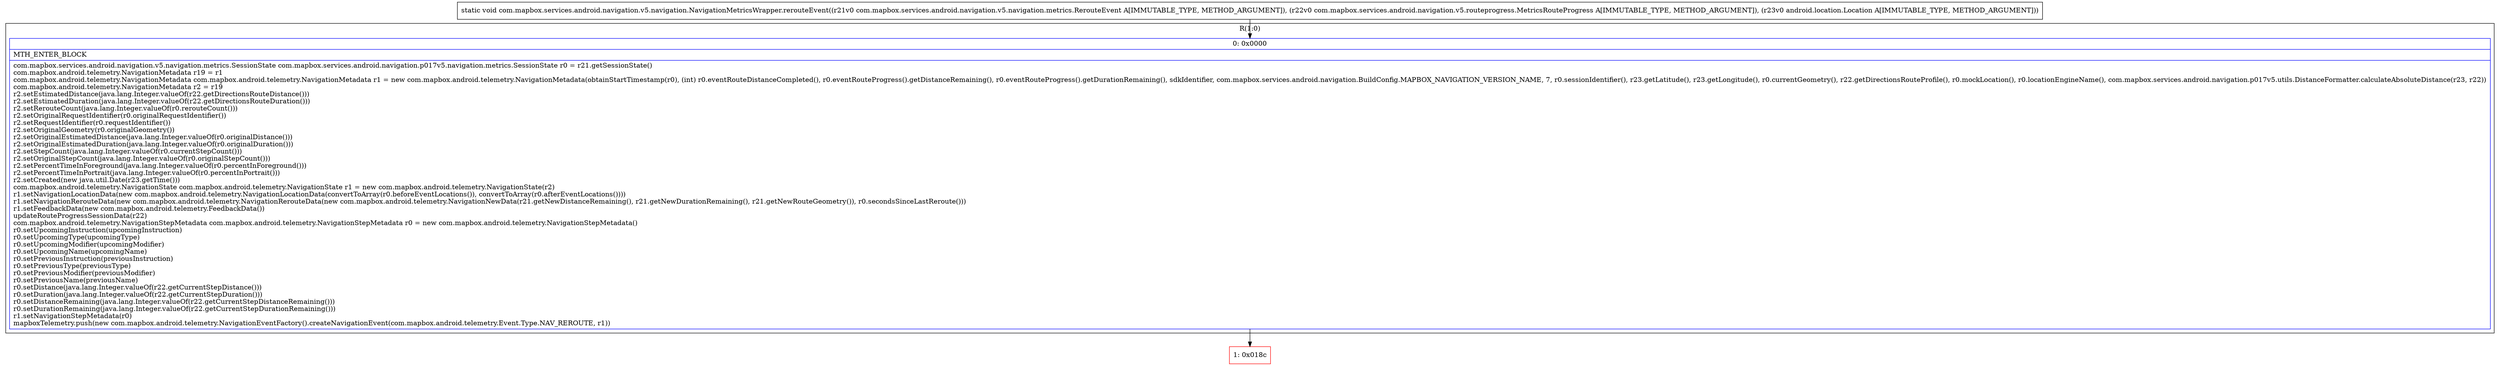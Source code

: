 digraph "CFG forcom.mapbox.services.android.navigation.v5.navigation.NavigationMetricsWrapper.rerouteEvent(Lcom\/mapbox\/services\/android\/navigation\/v5\/navigation\/metrics\/RerouteEvent;Lcom\/mapbox\/services\/android\/navigation\/v5\/routeprogress\/MetricsRouteProgress;Landroid\/location\/Location;)V" {
subgraph cluster_Region_1823197610 {
label = "R(1:0)";
node [shape=record,color=blue];
Node_0 [shape=record,label="{0\:\ 0x0000|MTH_ENTER_BLOCK\l|com.mapbox.services.android.navigation.v5.navigation.metrics.SessionState com.mapbox.services.android.navigation.p017v5.navigation.metrics.SessionState r0 = r21.getSessionState()\lcom.mapbox.android.telemetry.NavigationMetadata r19 = r1\lcom.mapbox.android.telemetry.NavigationMetadata com.mapbox.android.telemetry.NavigationMetadata r1 = new com.mapbox.android.telemetry.NavigationMetadata(obtainStartTimestamp(r0), (int) r0.eventRouteDistanceCompleted(), r0.eventRouteProgress().getDistanceRemaining(), r0.eventRouteProgress().getDurationRemaining(), sdkIdentifier, com.mapbox.services.android.navigation.BuildConfig.MAPBOX_NAVIGATION_VERSION_NAME, 7, r0.sessionIdentifier(), r23.getLatitude(), r23.getLongitude(), r0.currentGeometry(), r22.getDirectionsRouteProfile(), r0.mockLocation(), r0.locationEngineName(), com.mapbox.services.android.navigation.p017v5.utils.DistanceFormatter.calculateAbsoluteDistance(r23, r22))\lcom.mapbox.android.telemetry.NavigationMetadata r2 = r19\lr2.setEstimatedDistance(java.lang.Integer.valueOf(r22.getDirectionsRouteDistance()))\lr2.setEstimatedDuration(java.lang.Integer.valueOf(r22.getDirectionsRouteDuration()))\lr2.setRerouteCount(java.lang.Integer.valueOf(r0.rerouteCount()))\lr2.setOriginalRequestIdentifier(r0.originalRequestIdentifier())\lr2.setRequestIdentifier(r0.requestIdentifier())\lr2.setOriginalGeometry(r0.originalGeometry())\lr2.setOriginalEstimatedDistance(java.lang.Integer.valueOf(r0.originalDistance()))\lr2.setOriginalEstimatedDuration(java.lang.Integer.valueOf(r0.originalDuration()))\lr2.setStepCount(java.lang.Integer.valueOf(r0.currentStepCount()))\lr2.setOriginalStepCount(java.lang.Integer.valueOf(r0.originalStepCount()))\lr2.setPercentTimeInForeground(java.lang.Integer.valueOf(r0.percentInForeground()))\lr2.setPercentTimeInPortrait(java.lang.Integer.valueOf(r0.percentInPortrait()))\lr2.setCreated(new java.util.Date(r23.getTime()))\lcom.mapbox.android.telemetry.NavigationState com.mapbox.android.telemetry.NavigationState r1 = new com.mapbox.android.telemetry.NavigationState(r2)\lr1.setNavigationLocationData(new com.mapbox.android.telemetry.NavigationLocationData(convertToArray(r0.beforeEventLocations()), convertToArray(r0.afterEventLocations())))\lr1.setNavigationRerouteData(new com.mapbox.android.telemetry.NavigationRerouteData(new com.mapbox.android.telemetry.NavigationNewData(r21.getNewDistanceRemaining(), r21.getNewDurationRemaining(), r21.getNewRouteGeometry()), r0.secondsSinceLastReroute()))\lr1.setFeedbackData(new com.mapbox.android.telemetry.FeedbackData())\lupdateRouteProgressSessionData(r22)\lcom.mapbox.android.telemetry.NavigationStepMetadata com.mapbox.android.telemetry.NavigationStepMetadata r0 = new com.mapbox.android.telemetry.NavigationStepMetadata()\lr0.setUpcomingInstruction(upcomingInstruction)\lr0.setUpcomingType(upcomingType)\lr0.setUpcomingModifier(upcomingModifier)\lr0.setUpcomingName(upcomingName)\lr0.setPreviousInstruction(previousInstruction)\lr0.setPreviousType(previousType)\lr0.setPreviousModifier(previousModifier)\lr0.setPreviousName(previousName)\lr0.setDistance(java.lang.Integer.valueOf(r22.getCurrentStepDistance()))\lr0.setDuration(java.lang.Integer.valueOf(r22.getCurrentStepDuration()))\lr0.setDistanceRemaining(java.lang.Integer.valueOf(r22.getCurrentStepDistanceRemaining()))\lr0.setDurationRemaining(java.lang.Integer.valueOf(r22.getCurrentStepDurationRemaining()))\lr1.setNavigationStepMetadata(r0)\lmapboxTelemetry.push(new com.mapbox.android.telemetry.NavigationEventFactory().createNavigationEvent(com.mapbox.android.telemetry.Event.Type.NAV_REROUTE, r1))\l}"];
}
Node_1 [shape=record,color=red,label="{1\:\ 0x018c}"];
MethodNode[shape=record,label="{static void com.mapbox.services.android.navigation.v5.navigation.NavigationMetricsWrapper.rerouteEvent((r21v0 com.mapbox.services.android.navigation.v5.navigation.metrics.RerouteEvent A[IMMUTABLE_TYPE, METHOD_ARGUMENT]), (r22v0 com.mapbox.services.android.navigation.v5.routeprogress.MetricsRouteProgress A[IMMUTABLE_TYPE, METHOD_ARGUMENT]), (r23v0 android.location.Location A[IMMUTABLE_TYPE, METHOD_ARGUMENT])) }"];
MethodNode -> Node_0;
Node_0 -> Node_1;
}

